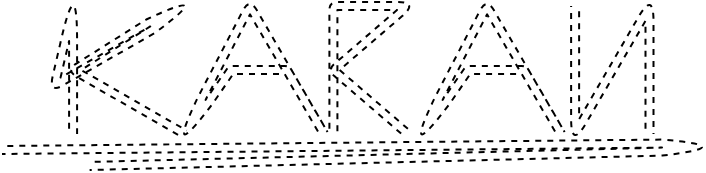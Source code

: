 <mxfile>
    <diagram id="JTQEZqj_6--ISPUHX7xe" name="Page-1">
        <mxGraphModel dx="781" dy="563" grid="1" gridSize="10" guides="1" tooltips="1" connect="1" arrows="1" fold="1" page="1" pageScale="1" pageWidth="850" pageHeight="1100" background="none" math="0" shadow="0">
            <root>
                <mxCell id="0"/>
                <mxCell id="1" parent="0"/>
                <mxCell id="99" value="" style="group" vertex="1" connectable="0" parent="1">
                    <mxGeometry x="220" y="460" width="350" height="80" as="geometry"/>
                </mxCell>
                <mxCell id="96" value="" style="group" parent="99" vertex="1" connectable="0">
                    <mxGeometry x="26.25" width="297.5" height="64" as="geometry"/>
                </mxCell>
                <mxCell id="42" value="" style="shape=link;html=1;flowAnimation=1;strokeColor=light-dark(#000000,#FF8000);dashed=1;" parent="96" edge="1">
                    <mxGeometry width="100" relative="1" as="geometry">
                        <mxPoint x="139.453" y="64" as="sourcePoint"/>
                        <mxPoint x="176.641" y="64" as="targetPoint"/>
                        <Array as="points">
                            <mxPoint x="139.453"/>
                            <mxPoint x="176.641"/>
                            <mxPoint x="139.453" y="32"/>
                        </Array>
                    </mxGeometry>
                </mxCell>
                <mxCell id="87" value="" style="shape=link;html=1;flowAnimation=1;strokeColor=light-dark(#000000,#3333FF);dashed=1;" parent="96" edge="1">
                    <mxGeometry width="100" relative="1" as="geometry">
                        <mxPoint x="260.312" as="sourcePoint"/>
                        <mxPoint x="297.5" y="64" as="targetPoint"/>
                        <Array as="points">
                            <mxPoint x="260.312" y="64"/>
                            <mxPoint x="297.5"/>
                            <mxPoint x="297.5" y="56.0"/>
                            <mxPoint x="297.5" y="64"/>
                        </Array>
                    </mxGeometry>
                </mxCell>
                <mxCell id="92" value="" style="shape=link;html=1;flowAnimation=1;strokeColor=light-dark(#000000,#009900);dashed=1;" parent="96" edge="1">
                    <mxGeometry width="100" relative="1" as="geometry">
                        <mxPoint x="134.805" y="64" as="sourcePoint"/>
                        <mxPoint x="134.805" y="64" as="targetPoint"/>
                        <Array as="points">
                            <mxPoint x="116.211" y="32"/>
                            <mxPoint x="88.32" y="32"/>
                            <mxPoint x="65.078" y="64"/>
                            <mxPoint x="97.617"/>
                        </Array>
                    </mxGeometry>
                </mxCell>
                <mxCell id="93" value="" style="shape=link;html=1;flowAnimation=1;strokeColor=light-dark(#000000,#FF3333);dashed=1;" parent="96" edge="1">
                    <mxGeometry width="100" relative="1" as="geometry">
                        <mxPoint x="253.34" y="64" as="sourcePoint"/>
                        <mxPoint x="253.34" y="64" as="targetPoint"/>
                        <Array as="points">
                            <mxPoint x="234.746" y="32"/>
                            <mxPoint x="206.855" y="32"/>
                            <mxPoint x="183.613" y="64"/>
                            <mxPoint x="216.152"/>
                        </Array>
                    </mxGeometry>
                </mxCell>
                <mxCell id="94" value="" style="shape=link;html=1;flowAnimation=1;strokeColor=light-dark(#000000,#FFFF33);dashed=1;" parent="96" edge="1">
                    <mxGeometry width="100" relative="1" as="geometry">
                        <mxPoint x="9.297" y="64" as="sourcePoint"/>
                        <mxPoint x="65.078" y="64" as="targetPoint"/>
                        <Array as="points">
                            <mxPoint x="9.297"/>
                            <mxPoint y="40"/>
                            <mxPoint x="65.078"/>
                            <mxPoint x="9.297" y="32"/>
                        </Array>
                    </mxGeometry>
                </mxCell>
                <mxCell id="97" value="" style="shape=link;html=1;flowAnimation=1;dashed=1;" parent="99" edge="1">
                    <mxGeometry width="100" relative="1" as="geometry">
                        <mxPoint y="72" as="sourcePoint"/>
                        <mxPoint x="43.75" y="80" as="targetPoint"/>
                        <Array as="points">
                            <mxPoint x="350" y="70.44"/>
                        </Array>
                    </mxGeometry>
                </mxCell>
            </root>
        </mxGraphModel>
    </diagram>
</mxfile>